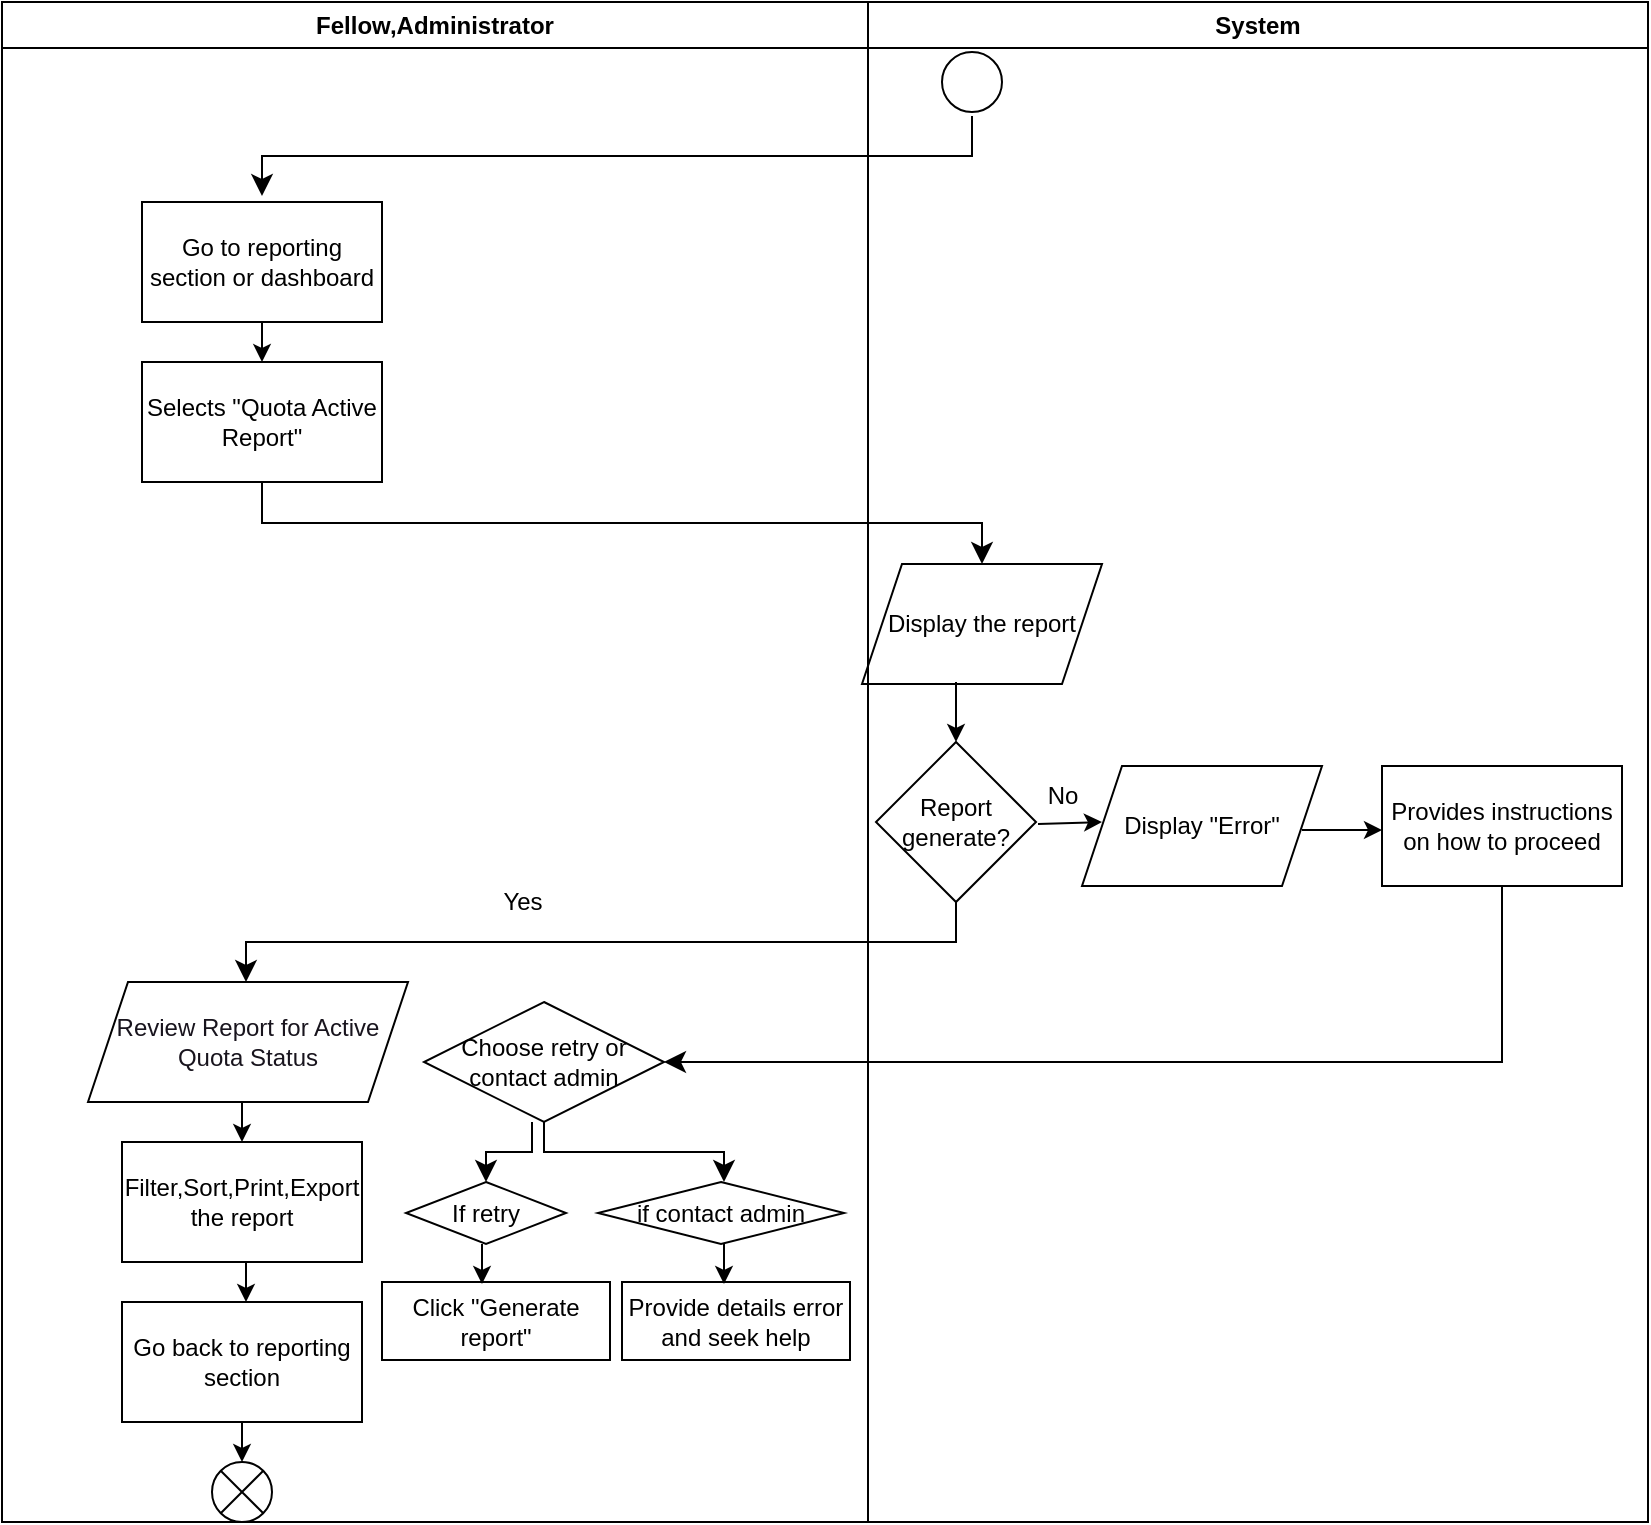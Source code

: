 <mxfile>
    <diagram id="54u3BHvAAAAYU6rbUI84" name="Page-1">
        <mxGraphModel dx="1590" dy="747" grid="1" gridSize="10" guides="1" tooltips="1" connect="1" arrows="1" fold="1" page="1" pageScale="1" pageWidth="850" pageHeight="1100" math="0" shadow="0">
            <root>
                <mxCell id="0"/>
                <mxCell id="1" parent="0"/>
                <mxCell id="2" value="" style="ellipse;" parent="1" vertex="1">
                    <mxGeometry x="500" y="25" width="30" height="30" as="geometry"/>
                </mxCell>
                <mxCell id="3" value="" style="edgeStyle=elbowEdgeStyle;elbow=vertical;endArrow=classic;html=1;curved=0;rounded=0;endSize=8;startSize=8;" parent="1" edge="1">
                    <mxGeometry width="50" height="50" relative="1" as="geometry">
                        <mxPoint x="515" y="57" as="sourcePoint"/>
                        <mxPoint x="160" y="97" as="targetPoint"/>
                    </mxGeometry>
                </mxCell>
                <mxCell id="4" value="Go to reporting section or dashboard" style="rounded=0;whiteSpace=wrap;html=1;" parent="1" vertex="1">
                    <mxGeometry x="100" y="100" width="120" height="60" as="geometry"/>
                </mxCell>
                <mxCell id="5" value="" style="endArrow=classic;html=1;" parent="1" edge="1">
                    <mxGeometry width="50" height="50" relative="1" as="geometry">
                        <mxPoint x="160" y="160" as="sourcePoint"/>
                        <mxPoint x="160" y="180" as="targetPoint"/>
                    </mxGeometry>
                </mxCell>
                <mxCell id="6" value="Selects &quot;Quota Active Report&quot;" style="rounded=0;whiteSpace=wrap;html=1;" parent="1" vertex="1">
                    <mxGeometry x="100" y="180" width="120" height="60" as="geometry"/>
                </mxCell>
                <mxCell id="7" value="" style="edgeStyle=elbowEdgeStyle;elbow=vertical;endArrow=classic;html=1;curved=0;rounded=0;endSize=8;startSize=8;entryX=0.5;entryY=0;entryDx=0;entryDy=0;" parent="1" target="8" edge="1">
                    <mxGeometry width="50" height="50" relative="1" as="geometry">
                        <mxPoint x="160" y="240" as="sourcePoint"/>
                        <mxPoint x="520" y="260" as="targetPoint"/>
                        <Array as="points"/>
                    </mxGeometry>
                </mxCell>
                <mxCell id="8" value="Display the report" style="shape=parallelogram;perimeter=parallelogramPerimeter;whiteSpace=wrap;html=1;fixedSize=1;" parent="1" vertex="1">
                    <mxGeometry x="460" y="281" width="120" height="60" as="geometry"/>
                </mxCell>
                <mxCell id="9" value="" style="endArrow=classic;html=1;" parent="1" edge="1">
                    <mxGeometry width="50" height="50" relative="1" as="geometry">
                        <mxPoint x="507" y="340" as="sourcePoint"/>
                        <mxPoint x="507" y="370" as="targetPoint"/>
                    </mxGeometry>
                </mxCell>
                <mxCell id="10" value="Report generate?" style="rhombus;whiteSpace=wrap;html=1;" parent="1" vertex="1">
                    <mxGeometry x="467" y="370" width="80" height="80" as="geometry"/>
                </mxCell>
                <mxCell id="12" value="" style="edgeStyle=elbowEdgeStyle;elbow=vertical;endArrow=classic;html=1;curved=0;rounded=0;endSize=8;startSize=8;" parent="1" edge="1">
                    <mxGeometry width="50" height="50" relative="1" as="geometry">
                        <mxPoint x="507" y="450" as="sourcePoint"/>
                        <mxPoint x="152" y="490" as="targetPoint"/>
                    </mxGeometry>
                </mxCell>
                <mxCell id="13" value="&lt;font color=&quot;#18141d&quot;&gt;Review Report for Active Quota Status&lt;/font&gt;" style="shape=parallelogram;perimeter=parallelogramPerimeter;whiteSpace=wrap;html=1;fixedSize=1;fontFamily=Helvetica;fontSize=12;fontColor=rgb(240, 240, 240);align=center;strokeColor=#000000;fillColor=#FFFFFF;" parent="1" vertex="1">
                    <mxGeometry x="73" y="490" width="160" height="60" as="geometry"/>
                </mxCell>
                <mxCell id="14" value="" style="endArrow=classic;html=1;" parent="1" edge="1">
                    <mxGeometry width="50" height="50" relative="1" as="geometry">
                        <mxPoint x="150" y="550" as="sourcePoint"/>
                        <mxPoint x="150" y="570" as="targetPoint"/>
                    </mxGeometry>
                </mxCell>
                <mxCell id="15" value="Filter,Sort,Print,Export the report" style="rounded=0;whiteSpace=wrap;html=1;" parent="1" vertex="1">
                    <mxGeometry x="90" y="570" width="120" height="60" as="geometry"/>
                </mxCell>
                <mxCell id="17" value="" style="endArrow=classic;html=1;" parent="1" edge="1">
                    <mxGeometry width="50" height="50" relative="1" as="geometry">
                        <mxPoint x="152" y="630" as="sourcePoint"/>
                        <mxPoint x="152" y="650" as="targetPoint"/>
                    </mxGeometry>
                </mxCell>
                <mxCell id="18" value="Go back to reporting section" style="rounded=0;whiteSpace=wrap;html=1;" parent="1" vertex="1">
                    <mxGeometry x="90" y="650" width="120" height="60" as="geometry"/>
                </mxCell>
                <mxCell id="19" value="" style="endArrow=classic;html=1;" parent="1" edge="1">
                    <mxGeometry width="50" height="50" relative="1" as="geometry">
                        <mxPoint x="150" y="710" as="sourcePoint"/>
                        <mxPoint x="150" y="730" as="targetPoint"/>
                    </mxGeometry>
                </mxCell>
                <mxCell id="20" value="" style="shape=sumEllipse;perimeter=ellipsePerimeter;whiteSpace=wrap;html=1;backgroundOutline=1;" parent="1" vertex="1">
                    <mxGeometry x="135" y="730" width="30" height="30" as="geometry"/>
                </mxCell>
                <mxCell id="21" value="Yes" style="text;html=1;align=center;verticalAlign=middle;resizable=0;points=[];autosize=1;strokeColor=none;fillColor=none;" parent="1" vertex="1">
                    <mxGeometry x="270" y="435" width="40" height="30" as="geometry"/>
                </mxCell>
                <mxCell id="22" value="" style="endArrow=classic;html=1;" parent="1" edge="1">
                    <mxGeometry width="50" height="50" relative="1" as="geometry">
                        <mxPoint x="548" y="411" as="sourcePoint"/>
                        <mxPoint x="580" y="410" as="targetPoint"/>
                    </mxGeometry>
                </mxCell>
                <mxCell id="23" value="No" style="text;html=1;align=center;verticalAlign=middle;resizable=0;points=[];autosize=1;strokeColor=none;fillColor=none;" parent="1" vertex="1">
                    <mxGeometry x="540" y="382" width="40" height="30" as="geometry"/>
                </mxCell>
                <mxCell id="24" value="Display &quot;Error&quot;" style="shape=parallelogram;perimeter=parallelogramPerimeter;whiteSpace=wrap;html=1;fixedSize=1;" parent="1" vertex="1">
                    <mxGeometry x="570" y="382" width="120" height="60" as="geometry"/>
                </mxCell>
                <mxCell id="25" value="" style="endArrow=classic;html=1;" parent="1" edge="1">
                    <mxGeometry width="50" height="50" relative="1" as="geometry">
                        <mxPoint x="680" y="414" as="sourcePoint"/>
                        <mxPoint x="720" y="414" as="targetPoint"/>
                    </mxGeometry>
                </mxCell>
                <mxCell id="26" value="Provides instructions on how to proceed" style="rounded=0;whiteSpace=wrap;html=1;" parent="1" vertex="1">
                    <mxGeometry x="720" y="382" width="120" height="60" as="geometry"/>
                </mxCell>
                <mxCell id="38" value="Fellow,Administrator" style="swimlane;whiteSpace=wrap;html=1;" parent="1" vertex="1">
                    <mxGeometry x="30" width="433" height="760" as="geometry"/>
                </mxCell>
                <mxCell id="28" value="Choose retry or contact admin" style="rhombus;whiteSpace=wrap;html=1;fontFamily=Helvetica;fontSize=12;fontColor=default;align=center;strokeColor=default;fillColor=default;" parent="38" vertex="1">
                    <mxGeometry x="211" y="500" width="120" height="60" as="geometry"/>
                </mxCell>
                <mxCell id="29" value="" style="edgeStyle=elbowEdgeStyle;elbow=vertical;endArrow=classic;html=1;curved=0;rounded=0;endSize=8;startSize=8;entryX=0.375;entryY=0;entryDx=0;entryDy=0;entryPerimeter=0;" parent="38" edge="1">
                    <mxGeometry width="50" height="50" relative="1" as="geometry">
                        <mxPoint x="265" y="560" as="sourcePoint"/>
                        <mxPoint x="242" y="590" as="targetPoint"/>
                    </mxGeometry>
                </mxCell>
                <mxCell id="30" value="" style="edgeStyle=elbowEdgeStyle;elbow=vertical;endArrow=classic;html=1;curved=0;rounded=0;endSize=8;startSize=8;exitX=0.5;exitY=1;exitDx=0;exitDy=0;" parent="38" source="28" edge="1">
                    <mxGeometry width="50" height="50" relative="1" as="geometry">
                        <mxPoint x="311" y="560" as="sourcePoint"/>
                        <mxPoint x="361" y="590" as="targetPoint"/>
                    </mxGeometry>
                </mxCell>
                <mxCell id="31" value="If retry" style="rhombus;whiteSpace=wrap;html=1;" parent="38" vertex="1">
                    <mxGeometry x="202" y="590" width="80" height="31" as="geometry"/>
                </mxCell>
                <mxCell id="34" value="Click &quot;Generate report&quot;" style="rounded=0;whiteSpace=wrap;html=1;" parent="38" vertex="1">
                    <mxGeometry x="190" y="640" width="114" height="39" as="geometry"/>
                </mxCell>
                <mxCell id="33" value="" style="endArrow=classic;html=1;" parent="38" edge="1">
                    <mxGeometry width="50" height="50" relative="1" as="geometry">
                        <mxPoint x="240" y="621" as="sourcePoint"/>
                        <mxPoint x="240" y="641" as="targetPoint"/>
                    </mxGeometry>
                </mxCell>
                <mxCell id="32" value="if contact admin" style="rhombus;whiteSpace=wrap;html=1;" parent="38" vertex="1">
                    <mxGeometry x="298" y="590" width="123" height="31" as="geometry"/>
                </mxCell>
                <mxCell id="35" value="Provide details error and seek help" style="rounded=0;whiteSpace=wrap;html=1;" parent="38" vertex="1">
                    <mxGeometry x="310" y="640" width="114" height="39" as="geometry"/>
                </mxCell>
                <mxCell id="36" value="" style="endArrow=classic;html=1;" parent="38" edge="1">
                    <mxGeometry width="50" height="50" relative="1" as="geometry">
                        <mxPoint x="361" y="621" as="sourcePoint"/>
                        <mxPoint x="361" y="641" as="targetPoint"/>
                    </mxGeometry>
                </mxCell>
                <mxCell id="39" value="System" style="swimlane;whiteSpace=wrap;html=1;" parent="1" vertex="1">
                    <mxGeometry x="463" width="390" height="760" as="geometry"/>
                </mxCell>
                <mxCell id="27" value="" style="edgeStyle=elbowEdgeStyle;elbow=vertical;endArrow=classic;html=1;curved=0;rounded=0;endSize=8;startSize=8;entryX=1;entryY=0.5;entryDx=0;entryDy=0;" parent="1" source="26" target="28" edge="1">
                    <mxGeometry width="50" height="50" relative="1" as="geometry">
                        <mxPoint x="820" y="860" as="sourcePoint"/>
                        <mxPoint x="470" y="580" as="targetPoint"/>
                        <Array as="points">
                            <mxPoint x="590" y="530"/>
                        </Array>
                    </mxGeometry>
                </mxCell>
            </root>
        </mxGraphModel>
    </diagram>
</mxfile>